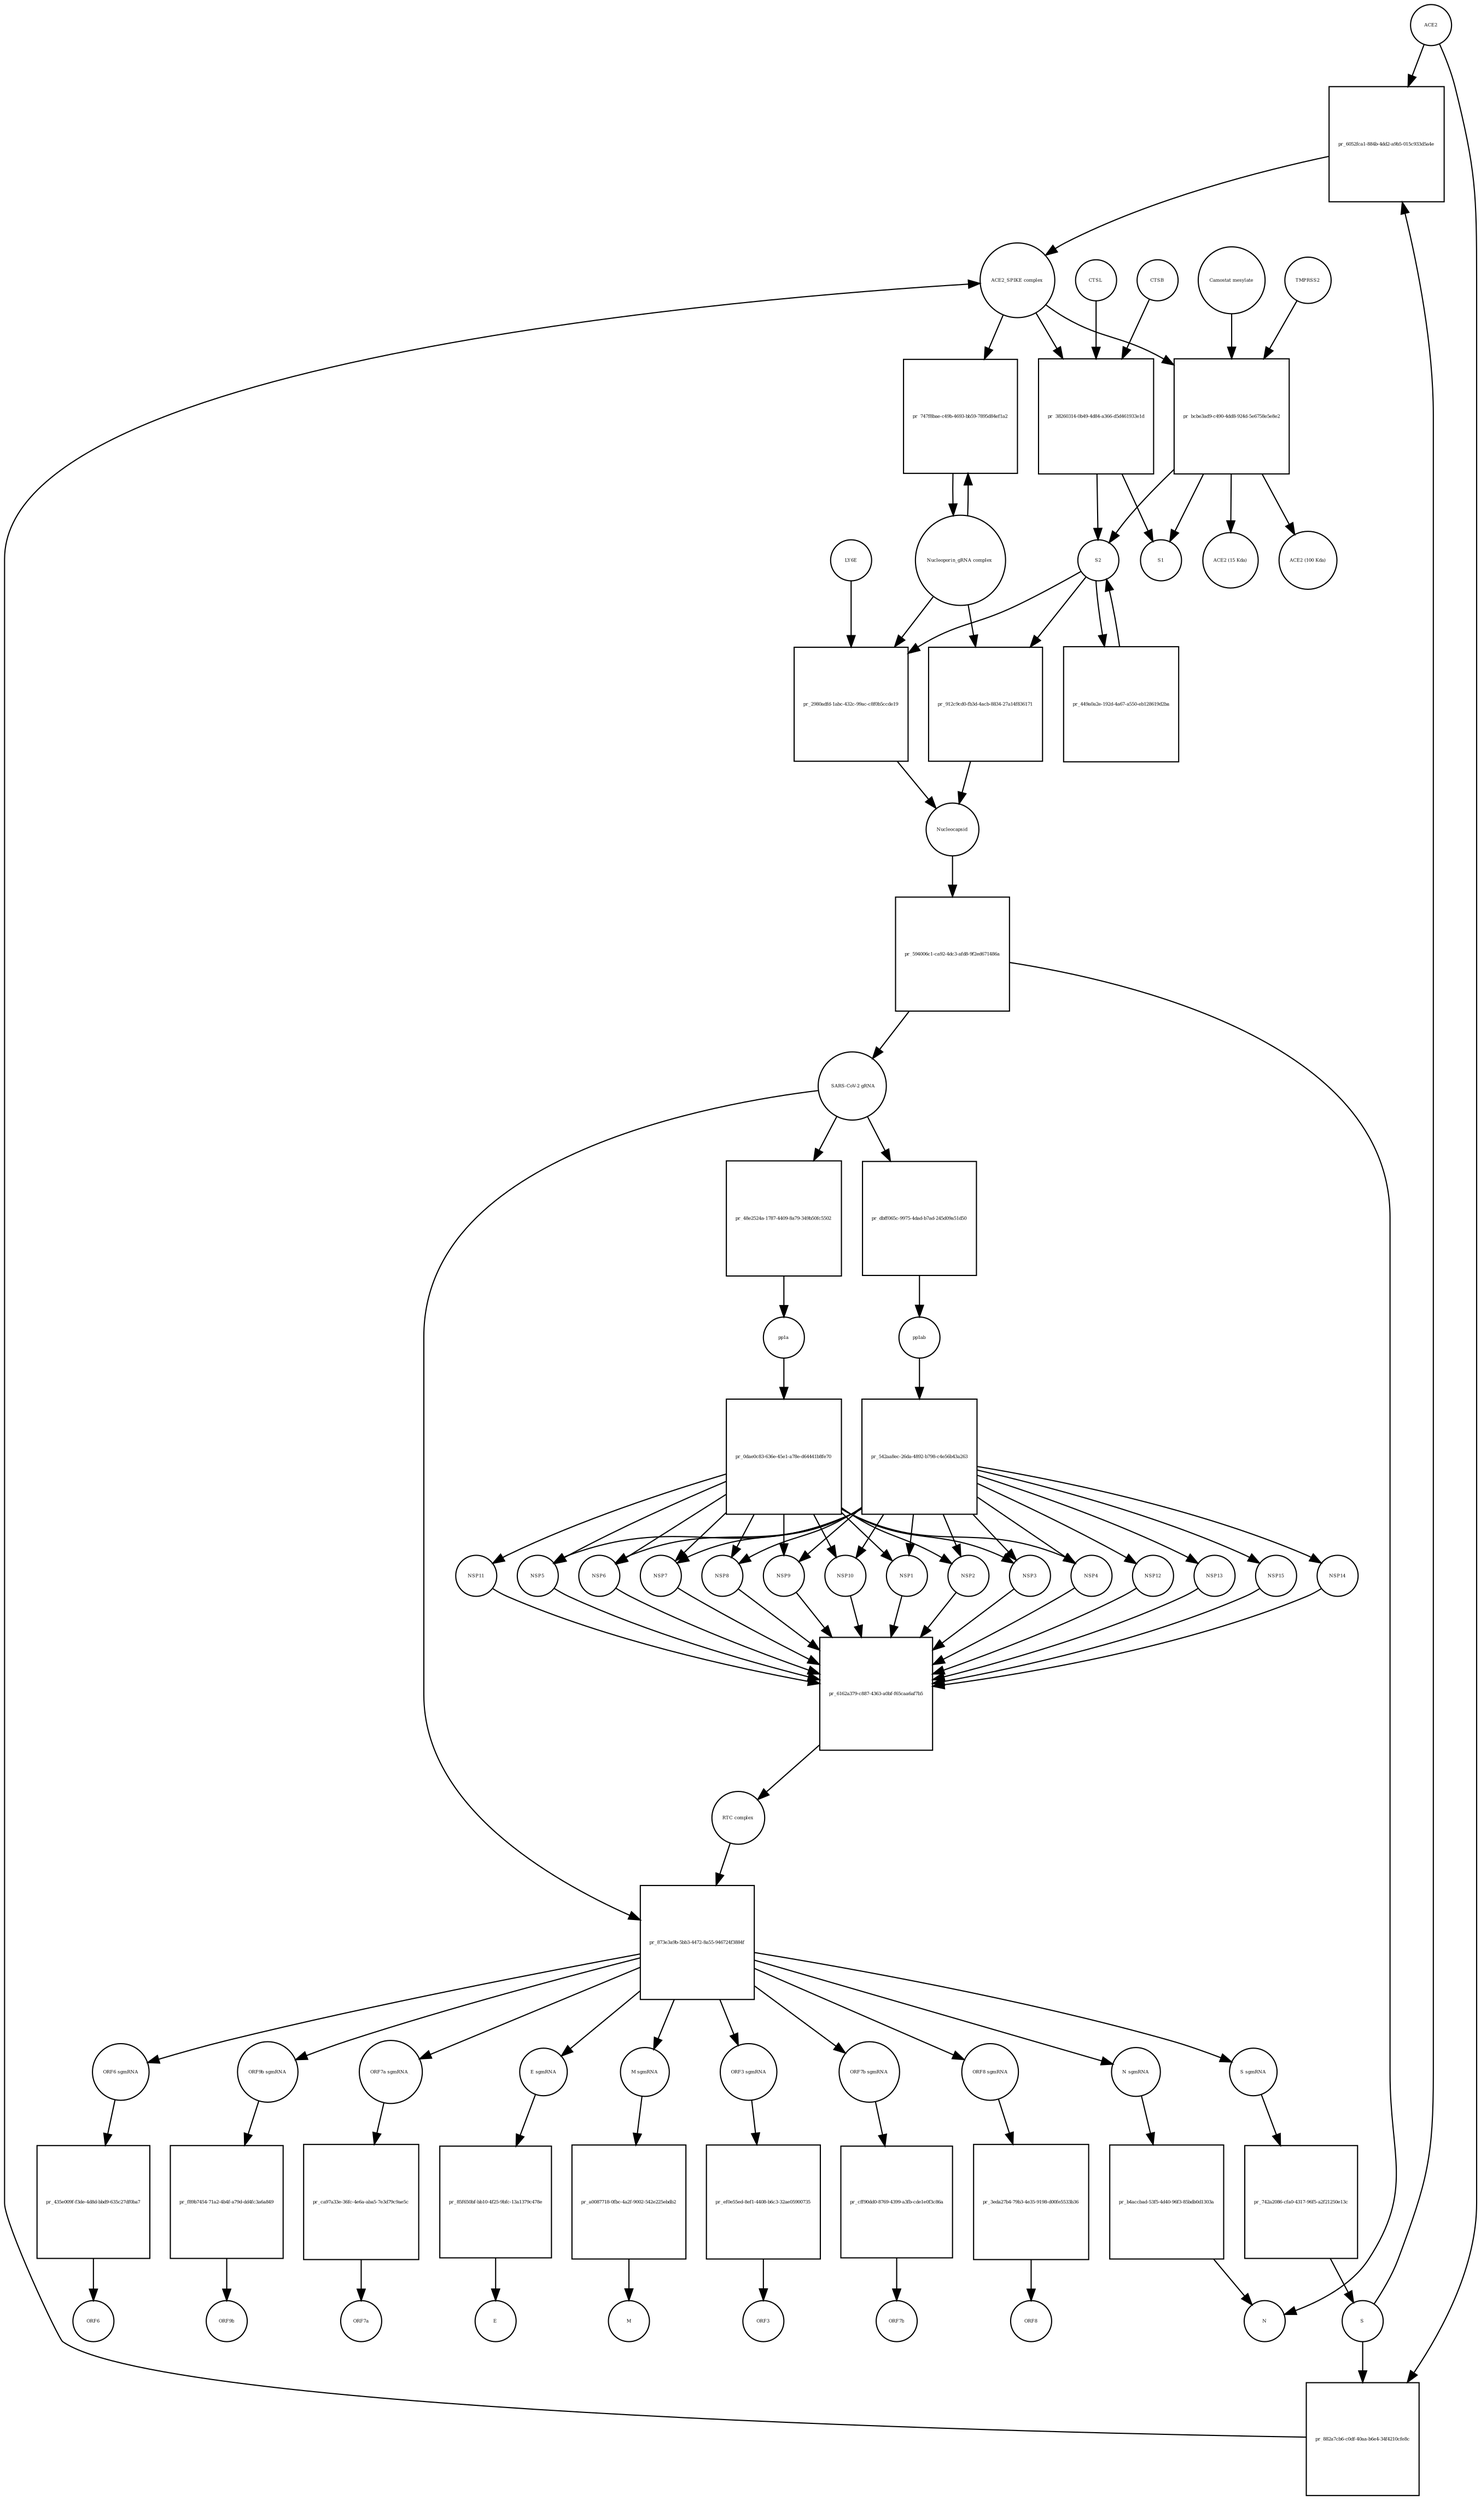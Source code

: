 strict digraph  {
ACE2 [annotation="", bipartite=0, cls=macromolecule, fontsize=4, label=ACE2, shape=circle];
"pr_6052fca1-884b-4dd2-a9b5-015c933d5a4e" [annotation="", bipartite=1, cls=process, fontsize=4, label="pr_6052fca1-884b-4dd2-a9b5-015c933d5a4e", shape=square];
"ACE2_SPIKE complex" [annotation="", bipartite=0, cls=complex, fontsize=4, label="ACE2_SPIKE complex", shape=circle];
S [annotation="", bipartite=0, cls=macromolecule, fontsize=4, label=S, shape=circle];
"Nucleoporin_gRNA complex " [annotation="", bipartite=0, cls=complex, fontsize=4, label="Nucleoporin_gRNA complex ", shape=circle];
"pr_747f8bae-c49b-4693-bb59-7895d84ef1a2" [annotation="", bipartite=1, cls=process, fontsize=4, label="pr_747f8bae-c49b-4693-bb59-7895d84ef1a2", shape=square];
"pr_38260314-0b49-4d84-a366-d5d461933e1d" [annotation="", bipartite=1, cls=process, fontsize=4, label="pr_38260314-0b49-4d84-a366-d5d461933e1d", shape=square];
S2 [annotation="", bipartite=0, cls=macromolecule, fontsize=4, label=S2, shape=circle];
CTSB [annotation="", bipartite=0, cls=macromolecule, fontsize=4, label=CTSB, shape=circle];
CTSL [annotation="", bipartite=0, cls=macromolecule, fontsize=4, label=CTSL, shape=circle];
S1 [annotation="", bipartite=0, cls=macromolecule, fontsize=4, label=S1, shape=circle];
"pr_bcbe3ad9-c490-4dd8-924d-5e6758e5e8e2" [annotation="", bipartite=1, cls=process, fontsize=4, label="pr_bcbe3ad9-c490-4dd8-924d-5e6758e5e8e2", shape=square];
TMPRSS2 [annotation="", bipartite=0, cls=macromolecule, fontsize=4, label=TMPRSS2, shape=circle];
"Camostat mesylate" [annotation="urn_miriam_pubchem.compound_2536", bipartite=0, cls="simple chemical", fontsize=4, label="Camostat mesylate", shape=circle];
"ACE2 (15 Kda)" [annotation="", bipartite=0, cls=macromolecule, fontsize=4, label="ACE2 (15 Kda)", shape=circle];
"ACE2 (100 Kda)" [annotation="", bipartite=0, cls=macromolecule, fontsize=4, label="ACE2 (100 Kda)", shape=circle];
"pr_882a7cb6-c0df-40aa-b6e4-34f4210cfe8c" [annotation="", bipartite=1, cls=process, fontsize=4, label="pr_882a7cb6-c0df-40aa-b6e4-34f4210cfe8c", shape=square];
"pr_2980adfd-1abc-432c-99ac-c8f0b5ccde19" [annotation="", bipartite=1, cls=process, fontsize=4, label="pr_2980adfd-1abc-432c-99ac-c8f0b5ccde19", shape=square];
Nucleocapsid [annotation="", bipartite=0, cls=complex, fontsize=4, label=Nucleocapsid, shape=circle];
LY6E [annotation="", bipartite=0, cls=macromolecule, fontsize=4, label=LY6E, shape=circle];
"pr_449a0a2e-192d-4a67-a550-eb128619d2ba" [annotation="", bipartite=1, cls=process, fontsize=4, label="pr_449a0a2e-192d-4a67-a550-eb128619d2ba", shape=square];
"pr_912c9cd0-fb3d-4acb-8834-27a14f836171" [annotation="", bipartite=1, cls=process, fontsize=4, label="pr_912c9cd0-fb3d-4acb-8834-27a14f836171", shape=square];
" SARS-CoV-2 gRNA" [annotation="", bipartite=0, cls="nucleic acid feature", fontsize=4, label=" SARS-CoV-2 gRNA", shape=circle];
"pr_dbff065c-9975-4dad-b7ad-245d09a51d50" [annotation="", bipartite=1, cls=process, fontsize=4, label="pr_dbff065c-9975-4dad-b7ad-245d09a51d50", shape=square];
pp1ab [annotation="", bipartite=0, cls=macromolecule, fontsize=4, label=pp1ab, shape=circle];
"pr_594006c1-ca92-4dc3-afd8-9f2ed671486a" [annotation="", bipartite=1, cls=process, fontsize=4, label="pr_594006c1-ca92-4dc3-afd8-9f2ed671486a", shape=square];
N [annotation="", bipartite=0, cls=macromolecule, fontsize=4, label=N, shape=circle];
"pr_873e3a9b-5bb3-4472-8a55-946724f3884f" [annotation="", bipartite=1, cls=process, fontsize=4, label="pr_873e3a9b-5bb3-4472-8a55-946724f3884f", shape=square];
"ORF7a sgmRNA_" [annotation="", bipartite=0, cls="nucleic acid feature", fontsize=4, label="ORF7a sgmRNA_", shape=circle];
"RTC complex" [annotation="", bipartite=0, cls=complex, fontsize=4, label="RTC complex", shape=circle];
"S sgmRNA" [annotation="", bipartite=0, cls="nucleic acid feature", fontsize=4, label="S sgmRNA", shape=circle];
"E sgmRNA" [annotation="", bipartite=0, cls="nucleic acid feature", fontsize=4, label="E sgmRNA", shape=circle];
"M sgmRNA" [annotation="", bipartite=0, cls="nucleic acid feature", fontsize=4, label="M sgmRNA", shape=circle];
"ORF3 sgmRNA" [annotation="", bipartite=0, cls="nucleic acid feature", fontsize=4, label="ORF3 sgmRNA", shape=circle];
"ORF7b sgmRNA" [annotation="", bipartite=0, cls="nucleic acid feature", fontsize=4, label="ORF7b sgmRNA", shape=circle];
"ORF8 sgmRNA" [annotation="", bipartite=0, cls="nucleic acid feature", fontsize=4, label="ORF8 sgmRNA", shape=circle];
"ORF6 sgmRNA" [annotation="", bipartite=0, cls="nucleic acid feature", fontsize=4, label="ORF6 sgmRNA", shape=circle];
"ORF9b sgmRNA" [annotation="", bipartite=0, cls="nucleic acid feature", fontsize=4, label="ORF9b sgmRNA", shape=circle];
"N sgmRNA" [annotation="", bipartite=0, cls="nucleic acid feature", fontsize=4, label="N sgmRNA", shape=circle];
"pr_742a2086-cfa0-4317-96f5-a2f21250e13c" [annotation="", bipartite=1, cls=process, fontsize=4, label="pr_742a2086-cfa0-4317-96f5-a2f21250e13c", shape=square];
"pr_85f650bf-bb10-4f25-9bfc-13a1379c478e" [annotation="", bipartite=1, cls=process, fontsize=4, label="pr_85f650bf-bb10-4f25-9bfc-13a1379c478e", shape=square];
E [annotation="", bipartite=0, cls=macromolecule, fontsize=4, label=E, shape=circle];
"pr_a0087718-0fbc-4a2f-9002-542e225ebdb2" [annotation="", bipartite=1, cls=process, fontsize=4, label="pr_a0087718-0fbc-4a2f-9002-542e225ebdb2", shape=square];
M [annotation="", bipartite=0, cls=macromolecule, fontsize=4, label=M, shape=circle];
"pr_b4accbad-53f5-4d40-96f3-85bdb0d1303a" [annotation="", bipartite=1, cls=process, fontsize=4, label="pr_b4accbad-53f5-4d40-96f3-85bdb0d1303a", shape=square];
"pr_ef0e55ed-8ef1-4408-b6c3-32ae05900735" [annotation="", bipartite=1, cls=process, fontsize=4, label="pr_ef0e55ed-8ef1-4408-b6c3-32ae05900735", shape=square];
ORF3 [annotation="", bipartite=0, cls=macromolecule, fontsize=4, label=ORF3, shape=circle];
"pr_ca97a33e-36fc-4e6a-aba5-7e3d79c9ae5c" [annotation="", bipartite=1, cls=process, fontsize=4, label="pr_ca97a33e-36fc-4e6a-aba5-7e3d79c9ae5c", shape=square];
ORF7a [annotation="", bipartite=0, cls=macromolecule, fontsize=4, label=ORF7a, shape=circle];
"pr_cff90dd0-8769-4399-a3fb-cde1e0f3c86a" [annotation="", bipartite=1, cls=process, fontsize=4, label="pr_cff90dd0-8769-4399-a3fb-cde1e0f3c86a", shape=square];
ORF7b [annotation="", bipartite=0, cls=macromolecule, fontsize=4, label=ORF7b, shape=circle];
"pr_3eda27b4-79b3-4e35-9198-d00fe5533b36" [annotation="", bipartite=1, cls=process, fontsize=4, label="pr_3eda27b4-79b3-4e35-9198-d00fe5533b36", shape=square];
ORF8 [annotation="", bipartite=0, cls=macromolecule, fontsize=4, label=ORF8, shape=circle];
"pr_435e009f-f3de-4d8d-bbd9-635c27df0ba7" [annotation="", bipartite=1, cls=process, fontsize=4, label="pr_435e009f-f3de-4d8d-bbd9-635c27df0ba7", shape=square];
ORF6 [annotation="", bipartite=0, cls=macromolecule, fontsize=4, label=ORF6, shape=circle];
"pr_f89b7454-71a2-4b4f-a79d-dd4fc3a6a849" [annotation="", bipartite=1, cls=process, fontsize=4, label="pr_f89b7454-71a2-4b4f-a79d-dd4fc3a6a849", shape=square];
ORF9b [annotation="", bipartite=0, cls=macromolecule, fontsize=4, label=ORF9b, shape=circle];
"pr_542aa8ec-26da-4892-b798-c4e56b43a263" [annotation="", bipartite=1, cls=process, fontsize=4, label="pr_542aa8ec-26da-4892-b798-c4e56b43a263", shape=square];
NSP14 [annotation="", bipartite=0, cls=macromolecule, fontsize=4, label=NSP14, shape=circle];
NSP12 [annotation="", bipartite=0, cls=macromolecule, fontsize=4, label=NSP12, shape=circle];
NSP13 [annotation="", bipartite=0, cls=macromolecule, fontsize=4, label=NSP13, shape=circle];
NSP15 [annotation="", bipartite=0, cls=macromolecule, fontsize=4, label=NSP15, shape=circle];
NSP1 [annotation="", bipartite=0, cls=macromolecule, fontsize=4, label=NSP1, shape=circle];
NSP2 [annotation="", bipartite=0, cls=macromolecule, fontsize=4, label=NSP2, shape=circle];
NSP3 [annotation="", bipartite=0, cls=macromolecule, fontsize=4, label=NSP3, shape=circle];
NSP4 [annotation="", bipartite=0, cls=macromolecule, fontsize=4, label=NSP4, shape=circle];
NSP5 [annotation="", bipartite=0, cls=macromolecule, fontsize=4, label=NSP5, shape=circle];
NSP6 [annotation="", bipartite=0, cls=macromolecule, fontsize=4, label=NSP6, shape=circle];
NSP7 [annotation="", bipartite=0, cls=macromolecule, fontsize=4, label=NSP7, shape=circle];
NSP8 [annotation="", bipartite=0, cls=macromolecule, fontsize=4, label=NSP8, shape=circle];
NSP9 [annotation="", bipartite=0, cls=macromolecule, fontsize=4, label=NSP9, shape=circle];
NSP10 [annotation="", bipartite=0, cls=macromolecule, fontsize=4, label=NSP10, shape=circle];
"pr_6162a379-c887-4363-a0bf-f65caa6af7b5" [annotation="", bipartite=1, cls=process, fontsize=4, label="pr_6162a379-c887-4363-a0bf-f65caa6af7b5", shape=square];
NSP11 [annotation="", bipartite=0, cls=macromolecule, fontsize=4, label=NSP11, shape=circle];
pp1a [annotation="", bipartite=0, cls=macromolecule, fontsize=4, label=pp1a, shape=circle];
"pr_0dae0c83-636e-45e1-a78e-d64441b8fe70" [annotation="", bipartite=1, cls=process, fontsize=4, label="pr_0dae0c83-636e-45e1-a78e-d64441b8fe70", shape=square];
"pr_48e2524a-1787-4409-8a79-349b50fc5502" [annotation="", bipartite=1, cls=process, fontsize=4, label="pr_48e2524a-1787-4409-8a79-349b50fc5502", shape=square];
ACE2 -> "pr_6052fca1-884b-4dd2-a9b5-015c933d5a4e"  [annotation="", interaction_type=consumption];
ACE2 -> "pr_882a7cb6-c0df-40aa-b6e4-34f4210cfe8c"  [annotation="", interaction_type=consumption];
"pr_6052fca1-884b-4dd2-a9b5-015c933d5a4e" -> "ACE2_SPIKE complex"  [annotation="", interaction_type=production];
"ACE2_SPIKE complex" -> "pr_747f8bae-c49b-4693-bb59-7895d84ef1a2"  [annotation="urn_miriam_pubmed_32142651|urn_miriam_pubmed_32094589", interaction_type=stimulation];
"ACE2_SPIKE complex" -> "pr_38260314-0b49-4d84-a366-d5d461933e1d"  [annotation="", interaction_type=consumption];
"ACE2_SPIKE complex" -> "pr_bcbe3ad9-c490-4dd8-924d-5e6758e5e8e2"  [annotation="", interaction_type=consumption];
S -> "pr_6052fca1-884b-4dd2-a9b5-015c933d5a4e"  [annotation="", interaction_type=consumption];
S -> "pr_882a7cb6-c0df-40aa-b6e4-34f4210cfe8c"  [annotation="", interaction_type=consumption];
"Nucleoporin_gRNA complex " -> "pr_747f8bae-c49b-4693-bb59-7895d84ef1a2"  [annotation="", interaction_type=consumption];
"Nucleoporin_gRNA complex " -> "pr_2980adfd-1abc-432c-99ac-c8f0b5ccde19"  [annotation="", interaction_type=consumption];
"Nucleoporin_gRNA complex " -> "pr_912c9cd0-fb3d-4acb-8834-27a14f836171"  [annotation="", interaction_type=consumption];
"pr_747f8bae-c49b-4693-bb59-7895d84ef1a2" -> "Nucleoporin_gRNA complex "  [annotation="", interaction_type=production];
"pr_38260314-0b49-4d84-a366-d5d461933e1d" -> S2  [annotation="", interaction_type=production];
"pr_38260314-0b49-4d84-a366-d5d461933e1d" -> S1  [annotation="", interaction_type=production];
S2 -> "pr_2980adfd-1abc-432c-99ac-c8f0b5ccde19"  [annotation="urn_miriam_doi_10.1101%2F2020.03.05.979260|urn_miriam_doi_10.1101%2F2020.04.02.021469", interaction_type=stimulation];
S2 -> "pr_449a0a2e-192d-4a67-a550-eb128619d2ba"  [annotation="", interaction_type=consumption];
S2 -> "pr_912c9cd0-fb3d-4acb-8834-27a14f836171"  [annotation="", interaction_type=stimulation];
CTSB -> "pr_38260314-0b49-4d84-a366-d5d461933e1d"  [annotation=urn_miriam_pubmed_32142651, interaction_type=catalysis];
CTSL -> "pr_38260314-0b49-4d84-a366-d5d461933e1d"  [annotation=urn_miriam_pubmed_32142651, interaction_type=catalysis];
"pr_bcbe3ad9-c490-4dd8-924d-5e6758e5e8e2" -> S2  [annotation="", interaction_type=production];
"pr_bcbe3ad9-c490-4dd8-924d-5e6758e5e8e2" -> S1  [annotation="", interaction_type=production];
"pr_bcbe3ad9-c490-4dd8-924d-5e6758e5e8e2" -> "ACE2 (15 Kda)"  [annotation="", interaction_type=production];
"pr_bcbe3ad9-c490-4dd8-924d-5e6758e5e8e2" -> "ACE2 (100 Kda)"  [annotation="", interaction_type=production];
TMPRSS2 -> "pr_bcbe3ad9-c490-4dd8-924d-5e6758e5e8e2"  [annotation="urn_miriam_pubmed_32142651|urn_miriam_pubmed_32094589|urn_miriam_pubmed_24227843", interaction_type=catalysis];
"Camostat mesylate" -> "pr_bcbe3ad9-c490-4dd8-924d-5e6758e5e8e2"  [annotation="urn_miriam_pubmed_32142651|urn_miriam_pubmed_32094589|urn_miriam_pubmed_24227843", interaction_type=inhibition];
"pr_882a7cb6-c0df-40aa-b6e4-34f4210cfe8c" -> "ACE2_SPIKE complex"  [annotation="", interaction_type=production];
"pr_2980adfd-1abc-432c-99ac-c8f0b5ccde19" -> Nucleocapsid  [annotation="", interaction_type=production];
Nucleocapsid -> "pr_594006c1-ca92-4dc3-afd8-9f2ed671486a"  [annotation="", interaction_type=consumption];
LY6E -> "pr_2980adfd-1abc-432c-99ac-c8f0b5ccde19"  [annotation="urn_miriam_doi_10.1101%2F2020.03.05.979260|urn_miriam_doi_10.1101%2F2020.04.02.021469", interaction_type=inhibition];
"pr_449a0a2e-192d-4a67-a550-eb128619d2ba" -> S2  [annotation="", interaction_type=production];
"pr_912c9cd0-fb3d-4acb-8834-27a14f836171" -> Nucleocapsid  [annotation="", interaction_type=production];
" SARS-CoV-2 gRNA" -> "pr_dbff065c-9975-4dad-b7ad-245d09a51d50"  [annotation="", interaction_type=consumption];
" SARS-CoV-2 gRNA" -> "pr_873e3a9b-5bb3-4472-8a55-946724f3884f"  [annotation="", interaction_type=consumption];
" SARS-CoV-2 gRNA" -> "pr_48e2524a-1787-4409-8a79-349b50fc5502"  [annotation="", interaction_type=consumption];
"pr_dbff065c-9975-4dad-b7ad-245d09a51d50" -> pp1ab  [annotation="", interaction_type=production];
pp1ab -> "pr_542aa8ec-26da-4892-b798-c4e56b43a263"  [annotation=urn_miriam_pubmed_31226023, interaction_type=catalysis];
"pr_594006c1-ca92-4dc3-afd8-9f2ed671486a" -> " SARS-CoV-2 gRNA"  [annotation="", interaction_type=production];
"pr_594006c1-ca92-4dc3-afd8-9f2ed671486a" -> N  [annotation="", interaction_type=production];
"pr_873e3a9b-5bb3-4472-8a55-946724f3884f" -> "ORF7a sgmRNA_"  [annotation="", interaction_type=production];
"pr_873e3a9b-5bb3-4472-8a55-946724f3884f" -> "S sgmRNA"  [annotation="", interaction_type=production];
"pr_873e3a9b-5bb3-4472-8a55-946724f3884f" -> "E sgmRNA"  [annotation="", interaction_type=production];
"pr_873e3a9b-5bb3-4472-8a55-946724f3884f" -> "M sgmRNA"  [annotation="", interaction_type=production];
"pr_873e3a9b-5bb3-4472-8a55-946724f3884f" -> "ORF3 sgmRNA"  [annotation="", interaction_type=production];
"pr_873e3a9b-5bb3-4472-8a55-946724f3884f" -> "ORF7b sgmRNA"  [annotation="", interaction_type=production];
"pr_873e3a9b-5bb3-4472-8a55-946724f3884f" -> "ORF8 sgmRNA"  [annotation="", interaction_type=production];
"pr_873e3a9b-5bb3-4472-8a55-946724f3884f" -> "ORF6 sgmRNA"  [annotation="", interaction_type=production];
"pr_873e3a9b-5bb3-4472-8a55-946724f3884f" -> "ORF9b sgmRNA"  [annotation="", interaction_type=production];
"pr_873e3a9b-5bb3-4472-8a55-946724f3884f" -> "N sgmRNA"  [annotation="", interaction_type=production];
"ORF7a sgmRNA_" -> "pr_ca97a33e-36fc-4e6a-aba5-7e3d79c9ae5c"  [annotation="", interaction_type=consumption];
"RTC complex" -> "pr_873e3a9b-5bb3-4472-8a55-946724f3884f"  [annotation=urn_miriam_pubmed_31226023, interaction_type="necessary stimulation"];
"S sgmRNA" -> "pr_742a2086-cfa0-4317-96f5-a2f21250e13c"  [annotation="", interaction_type=consumption];
"E sgmRNA" -> "pr_85f650bf-bb10-4f25-9bfc-13a1379c478e"  [annotation="", interaction_type=consumption];
"M sgmRNA" -> "pr_a0087718-0fbc-4a2f-9002-542e225ebdb2"  [annotation="", interaction_type=consumption];
"ORF3 sgmRNA" -> "pr_ef0e55ed-8ef1-4408-b6c3-32ae05900735"  [annotation="", interaction_type=consumption];
"ORF7b sgmRNA" -> "pr_cff90dd0-8769-4399-a3fb-cde1e0f3c86a"  [annotation="", interaction_type=consumption];
"ORF8 sgmRNA" -> "pr_3eda27b4-79b3-4e35-9198-d00fe5533b36"  [annotation="", interaction_type=consumption];
"ORF6 sgmRNA" -> "pr_435e009f-f3de-4d8d-bbd9-635c27df0ba7"  [annotation="", interaction_type=consumption];
"ORF9b sgmRNA" -> "pr_f89b7454-71a2-4b4f-a79d-dd4fc3a6a849"  [annotation="", interaction_type=consumption];
"N sgmRNA" -> "pr_b4accbad-53f5-4d40-96f3-85bdb0d1303a"  [annotation="", interaction_type=consumption];
"pr_742a2086-cfa0-4317-96f5-a2f21250e13c" -> S  [annotation="", interaction_type=production];
"pr_85f650bf-bb10-4f25-9bfc-13a1379c478e" -> E  [annotation="", interaction_type=production];
"pr_a0087718-0fbc-4a2f-9002-542e225ebdb2" -> M  [annotation="", interaction_type=production];
"pr_b4accbad-53f5-4d40-96f3-85bdb0d1303a" -> N  [annotation="", interaction_type=production];
"pr_ef0e55ed-8ef1-4408-b6c3-32ae05900735" -> ORF3  [annotation="", interaction_type=production];
"pr_ca97a33e-36fc-4e6a-aba5-7e3d79c9ae5c" -> ORF7a  [annotation="", interaction_type=production];
"pr_cff90dd0-8769-4399-a3fb-cde1e0f3c86a" -> ORF7b  [annotation="", interaction_type=production];
"pr_3eda27b4-79b3-4e35-9198-d00fe5533b36" -> ORF8  [annotation="", interaction_type=production];
"pr_435e009f-f3de-4d8d-bbd9-635c27df0ba7" -> ORF6  [annotation="", interaction_type=production];
"pr_f89b7454-71a2-4b4f-a79d-dd4fc3a6a849" -> ORF9b  [annotation="", interaction_type=production];
"pr_542aa8ec-26da-4892-b798-c4e56b43a263" -> NSP14  [annotation="", interaction_type=production];
"pr_542aa8ec-26da-4892-b798-c4e56b43a263" -> NSP12  [annotation="", interaction_type=production];
"pr_542aa8ec-26da-4892-b798-c4e56b43a263" -> NSP13  [annotation="", interaction_type=production];
"pr_542aa8ec-26da-4892-b798-c4e56b43a263" -> NSP15  [annotation="", interaction_type=production];
"pr_542aa8ec-26da-4892-b798-c4e56b43a263" -> NSP1  [annotation="", interaction_type=production];
"pr_542aa8ec-26da-4892-b798-c4e56b43a263" -> NSP2  [annotation="", interaction_type=production];
"pr_542aa8ec-26da-4892-b798-c4e56b43a263" -> NSP3  [annotation="", interaction_type=production];
"pr_542aa8ec-26da-4892-b798-c4e56b43a263" -> NSP4  [annotation="", interaction_type=production];
"pr_542aa8ec-26da-4892-b798-c4e56b43a263" -> NSP5  [annotation="", interaction_type=production];
"pr_542aa8ec-26da-4892-b798-c4e56b43a263" -> NSP6  [annotation="", interaction_type=production];
"pr_542aa8ec-26da-4892-b798-c4e56b43a263" -> NSP7  [annotation="", interaction_type=production];
"pr_542aa8ec-26da-4892-b798-c4e56b43a263" -> NSP8  [annotation="", interaction_type=production];
"pr_542aa8ec-26da-4892-b798-c4e56b43a263" -> NSP9  [annotation="", interaction_type=production];
"pr_542aa8ec-26da-4892-b798-c4e56b43a263" -> NSP10  [annotation="", interaction_type=production];
NSP14 -> "pr_6162a379-c887-4363-a0bf-f65caa6af7b5"  [annotation="", interaction_type=consumption];
NSP12 -> "pr_6162a379-c887-4363-a0bf-f65caa6af7b5"  [annotation="", interaction_type=consumption];
NSP13 -> "pr_6162a379-c887-4363-a0bf-f65caa6af7b5"  [annotation="", interaction_type=consumption];
NSP15 -> "pr_6162a379-c887-4363-a0bf-f65caa6af7b5"  [annotation="", interaction_type=consumption];
NSP1 -> "pr_6162a379-c887-4363-a0bf-f65caa6af7b5"  [annotation="", interaction_type=consumption];
NSP2 -> "pr_6162a379-c887-4363-a0bf-f65caa6af7b5"  [annotation="", interaction_type=consumption];
NSP3 -> "pr_6162a379-c887-4363-a0bf-f65caa6af7b5"  [annotation="", interaction_type=consumption];
NSP4 -> "pr_6162a379-c887-4363-a0bf-f65caa6af7b5"  [annotation="", interaction_type=consumption];
NSP5 -> "pr_6162a379-c887-4363-a0bf-f65caa6af7b5"  [annotation="", interaction_type=consumption];
NSP6 -> "pr_6162a379-c887-4363-a0bf-f65caa6af7b5"  [annotation="", interaction_type=consumption];
NSP7 -> "pr_6162a379-c887-4363-a0bf-f65caa6af7b5"  [annotation="", interaction_type=consumption];
NSP8 -> "pr_6162a379-c887-4363-a0bf-f65caa6af7b5"  [annotation="", interaction_type=consumption];
NSP9 -> "pr_6162a379-c887-4363-a0bf-f65caa6af7b5"  [annotation="", interaction_type=consumption];
NSP10 -> "pr_6162a379-c887-4363-a0bf-f65caa6af7b5"  [annotation="", interaction_type=consumption];
"pr_6162a379-c887-4363-a0bf-f65caa6af7b5" -> "RTC complex"  [annotation="", interaction_type=production];
NSP11 -> "pr_6162a379-c887-4363-a0bf-f65caa6af7b5"  [annotation="", interaction_type=consumption];
pp1a -> "pr_0dae0c83-636e-45e1-a78e-d64441b8fe70"  [annotation=urn_miriam_pubmed_31226023, interaction_type=catalysis];
"pr_0dae0c83-636e-45e1-a78e-d64441b8fe70" -> NSP6  [annotation="", interaction_type=production];
"pr_0dae0c83-636e-45e1-a78e-d64441b8fe70" -> NSP1  [annotation="", interaction_type=production];
"pr_0dae0c83-636e-45e1-a78e-d64441b8fe70" -> NSP2  [annotation="", interaction_type=production];
"pr_0dae0c83-636e-45e1-a78e-d64441b8fe70" -> NSP3  [annotation="", interaction_type=production];
"pr_0dae0c83-636e-45e1-a78e-d64441b8fe70" -> NSP4  [annotation="", interaction_type=production];
"pr_0dae0c83-636e-45e1-a78e-d64441b8fe70" -> NSP5  [annotation="", interaction_type=production];
"pr_0dae0c83-636e-45e1-a78e-d64441b8fe70" -> NSP7  [annotation="", interaction_type=production];
"pr_0dae0c83-636e-45e1-a78e-d64441b8fe70" -> NSP8  [annotation="", interaction_type=production];
"pr_0dae0c83-636e-45e1-a78e-d64441b8fe70" -> NSP9  [annotation="", interaction_type=production];
"pr_0dae0c83-636e-45e1-a78e-d64441b8fe70" -> NSP10  [annotation="", interaction_type=production];
"pr_0dae0c83-636e-45e1-a78e-d64441b8fe70" -> NSP11  [annotation="", interaction_type=production];
"pr_48e2524a-1787-4409-8a79-349b50fc5502" -> pp1a  [annotation="", interaction_type=production];
}
